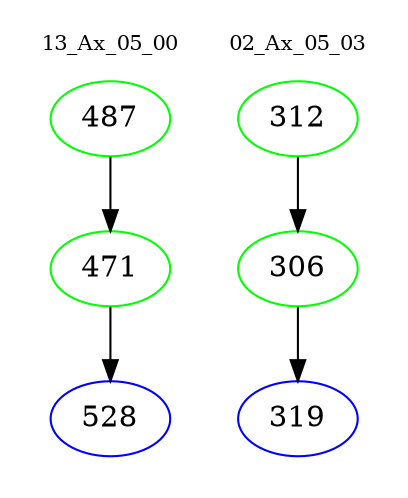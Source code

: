 digraph{
subgraph cluster_0 {
color = white
label = "13_Ax_05_00";
fontsize=10;
T0_487 [label="487", color="green"]
T0_487 -> T0_471 [color="black"]
T0_471 [label="471", color="green"]
T0_471 -> T0_528 [color="black"]
T0_528 [label="528", color="blue"]
}
subgraph cluster_1 {
color = white
label = "02_Ax_05_03";
fontsize=10;
T1_312 [label="312", color="green"]
T1_312 -> T1_306 [color="black"]
T1_306 [label="306", color="green"]
T1_306 -> T1_319 [color="black"]
T1_319 [label="319", color="blue"]
}
}
